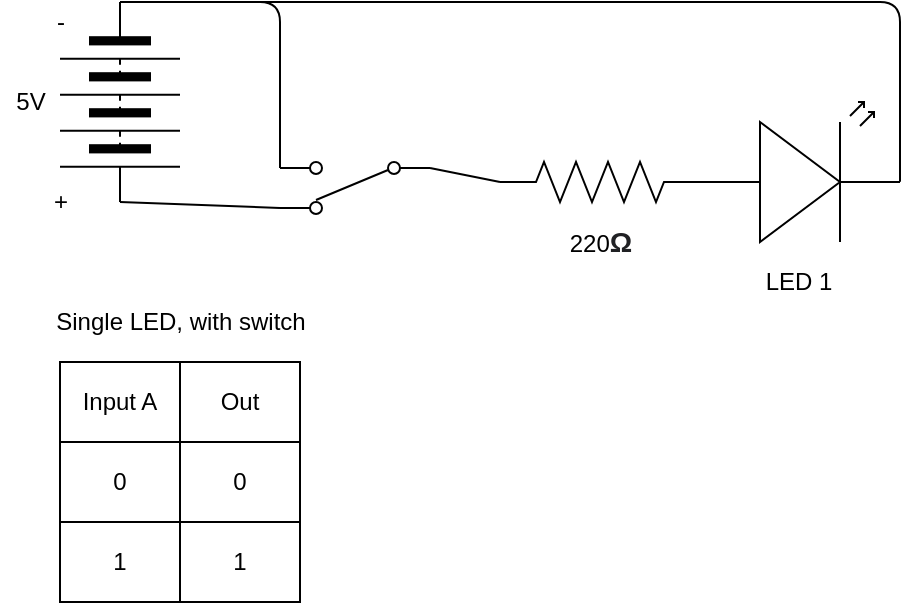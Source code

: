 <mxfile><diagram id="ZC14DYWnwUM-CAudq5c_" name="Page-1"><mxGraphModel dx="594" dy="561" grid="1" gridSize="10" guides="1" tooltips="1" connect="1" arrows="1" fold="1" page="1" pageScale="1" pageWidth="827" pageHeight="1169" math="0" shadow="0"><root><mxCell id="0"/><mxCell id="1" parent="0"/><mxCell id="7" style="edgeStyle=none;html=1;exitX=1;exitY=0.5;exitDx=0;exitDy=0;entryX=1;entryY=0.115;entryDx=0;entryDy=0;entryPerimeter=0;endArrow=none;endFill=0;" parent="1" source="2" target="4" edge="1"><mxGeometry relative="1" as="geometry"/></mxCell><mxCell id="8" style="edgeStyle=none;html=1;exitX=0;exitY=0.5;exitDx=0;exitDy=0;entryX=1;entryY=0.885;entryDx=0;entryDy=0;entryPerimeter=0;endArrow=none;endFill=0;" parent="1" source="2" target="4" edge="1"><mxGeometry relative="1" as="geometry"><Array as="points"><mxPoint x="180" y="230"/></Array></mxGeometry></mxCell><mxCell id="2" value="" style="pointerEvents=1;verticalLabelPosition=bottom;shadow=0;dashed=0;align=center;html=1;verticalAlign=top;shape=mxgraph.electrical.miscellaneous.batteryStack;rotation=90;" parent="1" vertex="1"><mxGeometry x="50" y="250" width="100" height="60" as="geometry"/></mxCell><mxCell id="3" value="" style="pointerEvents=1;verticalLabelPosition=bottom;shadow=0;dashed=0;align=center;html=1;verticalAlign=top;shape=mxgraph.electrical.resistors.resistor_2;" parent="1" vertex="1"><mxGeometry x="290" y="310" width="100" height="20" as="geometry"/></mxCell><mxCell id="9" style="edgeStyle=none;html=1;exitX=0;exitY=0.885;exitDx=0;exitDy=0;exitPerimeter=0;entryX=0;entryY=0.5;entryDx=0;entryDy=0;entryPerimeter=0;endArrow=none;endFill=0;" parent="1" source="4" target="3" edge="1"><mxGeometry relative="1" as="geometry"/></mxCell><mxCell id="4" value="" style="pointerEvents=1;verticalLabelPosition=bottom;shadow=0;dashed=0;align=center;html=1;verticalAlign=top;shape=mxgraph.electrical.electro-mechanical.2-way_switch;rotation=-180;" parent="1" vertex="1"><mxGeometry x="180" y="310" width="75" height="26" as="geometry"/></mxCell><mxCell id="10" style="edgeStyle=none;html=1;exitX=1;exitY=0.57;exitDx=0;exitDy=0;exitPerimeter=0;endArrow=none;endFill=0;" parent="1" source="5" edge="1"><mxGeometry relative="1" as="geometry"><mxPoint x="170" y="230" as="targetPoint"/><Array as="points"><mxPoint x="490" y="230"/></Array></mxGeometry></mxCell><mxCell id="5" value="" style="verticalLabelPosition=bottom;shadow=0;dashed=0;align=center;html=1;verticalAlign=top;shape=mxgraph.electrical.opto_electronics.led_2;pointerEvents=1;" parent="1" vertex="1"><mxGeometry x="390" y="280" width="100" height="70" as="geometry"/></mxCell><mxCell id="11" value="5V" style="text;html=1;align=center;verticalAlign=middle;resizable=0;points=[];autosize=1;strokeColor=none;fillColor=none;" parent="1" vertex="1"><mxGeometry x="40" y="270" width="30" height="20" as="geometry"/></mxCell><mxCell id="12" value="-" style="text;html=1;align=center;verticalAlign=middle;resizable=0;points=[];autosize=1;strokeColor=none;fillColor=none;" parent="1" vertex="1"><mxGeometry x="60" y="230" width="20" height="20" as="geometry"/></mxCell><mxCell id="13" value="+" style="text;html=1;align=center;verticalAlign=middle;resizable=0;points=[];autosize=1;strokeColor=none;fillColor=none;" parent="1" vertex="1"><mxGeometry x="60" y="320" width="20" height="20" as="geometry"/></mxCell><mxCell id="14" value="220&lt;b style=&quot;color: rgb(32 , 33 , 36) ; font-family: &amp;#34;arial&amp;#34; , sans-serif ; font-size: 14px ; text-align: left ; background-color: rgb(255 , 255 , 255)&quot;&gt;Ω&lt;/b&gt;" style="text;html=1;align=center;verticalAlign=middle;resizable=0;points=[];autosize=1;strokeColor=none;fillColor=none;" parent="1" vertex="1"><mxGeometry x="315" y="340" width="50" height="20" as="geometry"/></mxCell><mxCell id="15" value="LED 1" style="text;html=1;align=center;verticalAlign=middle;resizable=0;points=[];autosize=1;strokeColor=none;fillColor=none;" parent="1" vertex="1"><mxGeometry x="414" y="360" width="50" height="20" as="geometry"/></mxCell><mxCell id="16" value="" style="shape=table;startSize=0;container=1;collapsible=0;childLayout=tableLayout;" parent="1" vertex="1"><mxGeometry x="70" y="410" width="120" height="120" as="geometry"/></mxCell><mxCell id="17" value="" style="shape=partialRectangle;collapsible=0;dropTarget=0;pointerEvents=0;fillColor=none;top=0;left=0;bottom=0;right=0;points=[[0,0.5],[1,0.5]];portConstraint=eastwest;" parent="16" vertex="1"><mxGeometry width="120" height="40" as="geometry"/></mxCell><mxCell id="18" value="Input A" style="shape=partialRectangle;html=1;whiteSpace=wrap;connectable=0;overflow=hidden;fillColor=none;top=0;left=0;bottom=0;right=0;pointerEvents=1;" parent="17" vertex="1"><mxGeometry width="60" height="40" as="geometry"><mxRectangle width="60" height="40" as="alternateBounds"/></mxGeometry></mxCell><mxCell id="19" value="Out" style="shape=partialRectangle;html=1;whiteSpace=wrap;connectable=0;overflow=hidden;fillColor=none;top=0;left=0;bottom=0;right=0;pointerEvents=1;" parent="17" vertex="1"><mxGeometry x="60" width="60" height="40" as="geometry"><mxRectangle width="60" height="40" as="alternateBounds"/></mxGeometry></mxCell><mxCell id="20" value="" style="shape=partialRectangle;collapsible=0;dropTarget=0;pointerEvents=0;fillColor=none;top=0;left=0;bottom=0;right=0;points=[[0,0.5],[1,0.5]];portConstraint=eastwest;" parent="16" vertex="1"><mxGeometry y="40" width="120" height="40" as="geometry"/></mxCell><mxCell id="21" value="0" style="shape=partialRectangle;html=1;whiteSpace=wrap;connectable=0;overflow=hidden;fillColor=none;top=0;left=0;bottom=0;right=0;pointerEvents=1;" parent="20" vertex="1"><mxGeometry width="60" height="40" as="geometry"><mxRectangle width="60" height="40" as="alternateBounds"/></mxGeometry></mxCell><mxCell id="22" value="0" style="shape=partialRectangle;html=1;whiteSpace=wrap;connectable=0;overflow=hidden;fillColor=none;top=0;left=0;bottom=0;right=0;pointerEvents=1;" parent="20" vertex="1"><mxGeometry x="60" width="60" height="40" as="geometry"><mxRectangle width="60" height="40" as="alternateBounds"/></mxGeometry></mxCell><mxCell id="23" value="" style="shape=partialRectangle;collapsible=0;dropTarget=0;pointerEvents=0;fillColor=none;top=0;left=0;bottom=0;right=0;points=[[0,0.5],[1,0.5]];portConstraint=eastwest;" parent="16" vertex="1"><mxGeometry y="80" width="120" height="40" as="geometry"/></mxCell><mxCell id="24" value="1" style="shape=partialRectangle;html=1;whiteSpace=wrap;connectable=0;overflow=hidden;fillColor=none;top=0;left=0;bottom=0;right=0;pointerEvents=1;" parent="23" vertex="1"><mxGeometry width="60" height="40" as="geometry"><mxRectangle width="60" height="40" as="alternateBounds"/></mxGeometry></mxCell><mxCell id="25" value="1" style="shape=partialRectangle;html=1;whiteSpace=wrap;connectable=0;overflow=hidden;fillColor=none;top=0;left=0;bottom=0;right=0;pointerEvents=1;" parent="23" vertex="1"><mxGeometry x="60" width="60" height="40" as="geometry"><mxRectangle width="60" height="40" as="alternateBounds"/></mxGeometry></mxCell><mxCell id="26" value="Single LED, with switch" style="text;html=1;align=center;verticalAlign=middle;resizable=0;points=[];autosize=1;strokeColor=none;fillColor=none;" parent="1" vertex="1"><mxGeometry x="60" y="380" width="140" height="20" as="geometry"/></mxCell></root></mxGraphModel></diagram></mxfile>
